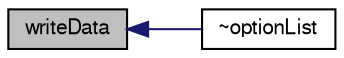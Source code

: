 digraph "writeData"
{
  bgcolor="transparent";
  edge [fontname="FreeSans",fontsize="10",labelfontname="FreeSans",labelfontsize="10"];
  node [fontname="FreeSans",fontsize="10",shape=record];
  rankdir="LR";
  Node1703 [label="writeData",height=0.2,width=0.4,color="black", fillcolor="grey75", style="filled", fontcolor="black"];
  Node1703 -> Node1704 [dir="back",color="midnightblue",fontsize="10",style="solid",fontname="FreeSans"];
  Node1704 [label="~optionList",height=0.2,width=0.4,color="black",URL="$a23454.html#a7bd4272c245281958b6a373dae65ae6c",tooltip="Destructor. "];
}
